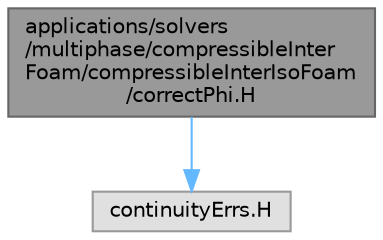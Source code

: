 digraph "applications/solvers/multiphase/compressibleInterFoam/compressibleInterIsoFoam/correctPhi.H"
{
 // LATEX_PDF_SIZE
  bgcolor="transparent";
  edge [fontname=Helvetica,fontsize=10,labelfontname=Helvetica,labelfontsize=10];
  node [fontname=Helvetica,fontsize=10,shape=box,height=0.2,width=0.4];
  Node1 [id="Node000001",label="applications/solvers\l/multiphase/compressibleInter\lFoam/compressibleInterIsoFoam\l/correctPhi.H",height=0.2,width=0.4,color="gray40", fillcolor="grey60", style="filled", fontcolor="black",tooltip=" "];
  Node1 -> Node2 [id="edge1_Node000001_Node000002",color="steelblue1",style="solid",tooltip=" "];
  Node2 [id="Node000002",label="continuityErrs.H",height=0.2,width=0.4,color="grey60", fillcolor="#E0E0E0", style="filled",tooltip=" "];
}
